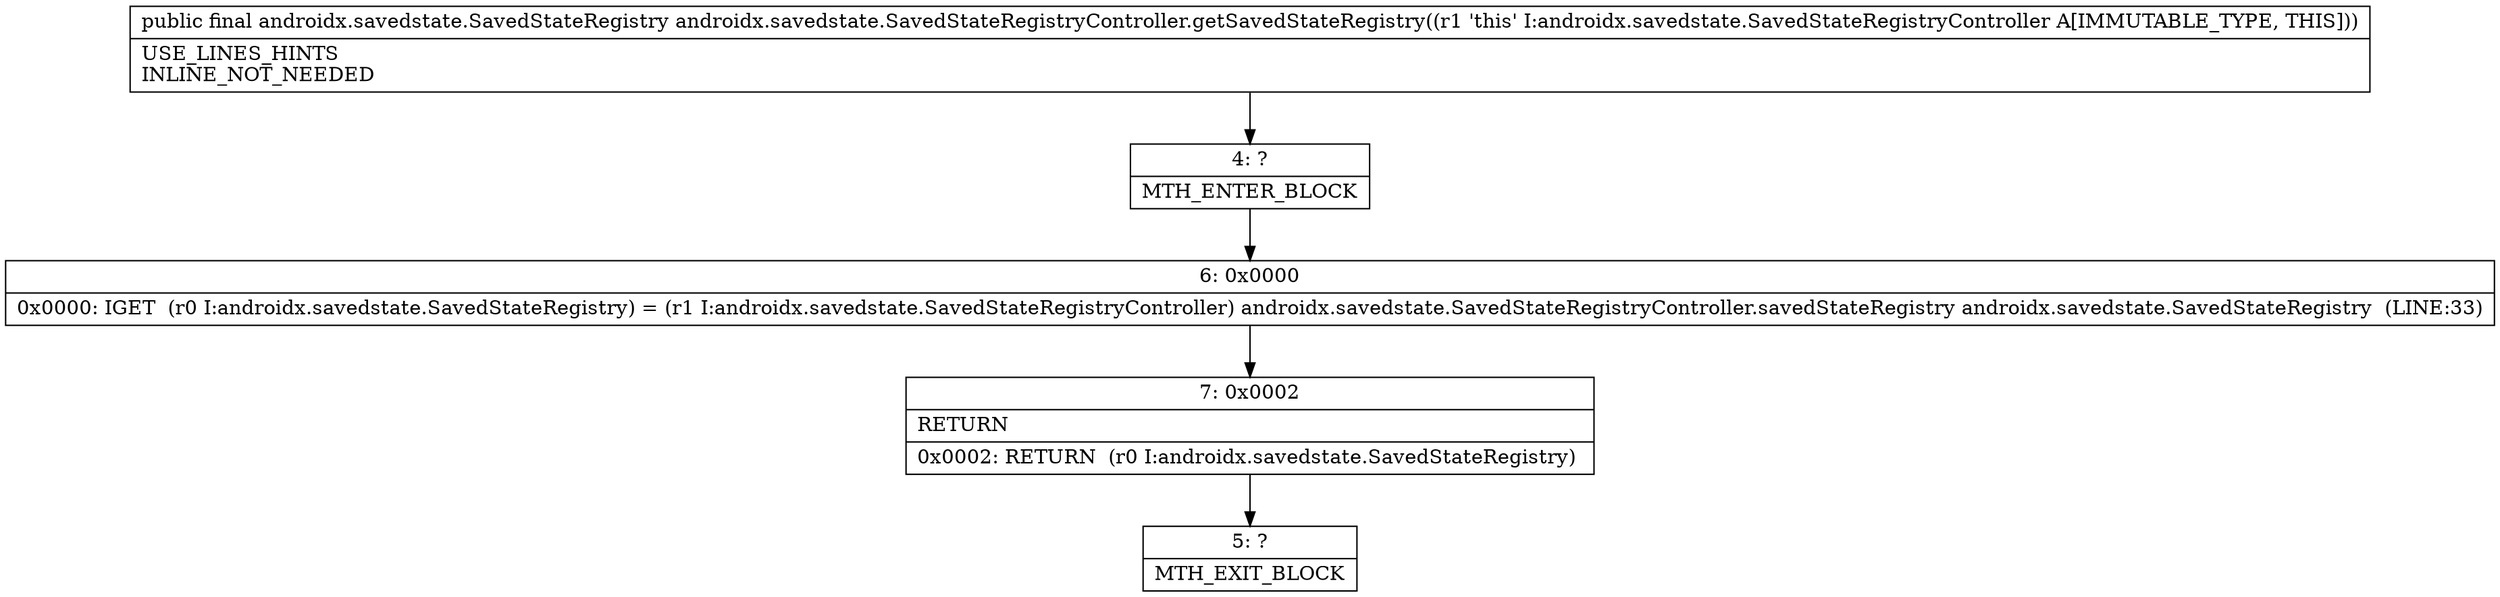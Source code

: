 digraph "CFG forandroidx.savedstate.SavedStateRegistryController.getSavedStateRegistry()Landroidx\/savedstate\/SavedStateRegistry;" {
Node_4 [shape=record,label="{4\:\ ?|MTH_ENTER_BLOCK\l}"];
Node_6 [shape=record,label="{6\:\ 0x0000|0x0000: IGET  (r0 I:androidx.savedstate.SavedStateRegistry) = (r1 I:androidx.savedstate.SavedStateRegistryController) androidx.savedstate.SavedStateRegistryController.savedStateRegistry androidx.savedstate.SavedStateRegistry  (LINE:33)\l}"];
Node_7 [shape=record,label="{7\:\ 0x0002|RETURN\l|0x0002: RETURN  (r0 I:androidx.savedstate.SavedStateRegistry) \l}"];
Node_5 [shape=record,label="{5\:\ ?|MTH_EXIT_BLOCK\l}"];
MethodNode[shape=record,label="{public final androidx.savedstate.SavedStateRegistry androidx.savedstate.SavedStateRegistryController.getSavedStateRegistry((r1 'this' I:androidx.savedstate.SavedStateRegistryController A[IMMUTABLE_TYPE, THIS]))  | USE_LINES_HINTS\lINLINE_NOT_NEEDED\l}"];
MethodNode -> Node_4;Node_4 -> Node_6;
Node_6 -> Node_7;
Node_7 -> Node_5;
}

